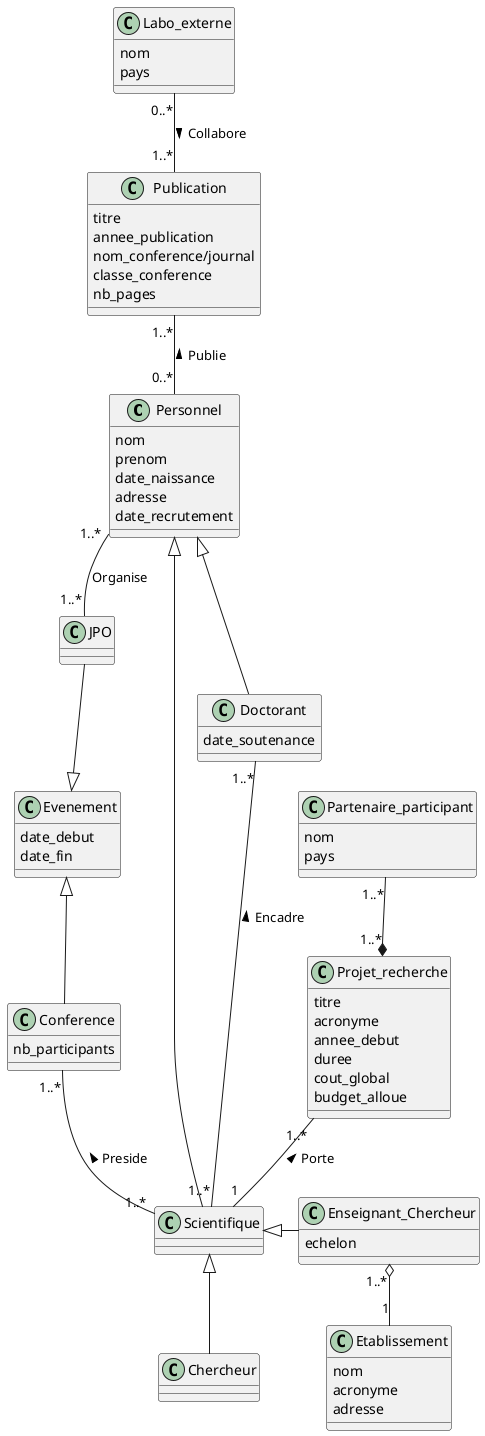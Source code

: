
@startuml
'gharbi.ghada@gmail.com

class Personnel {
  nom
  prenom
  date_naissance
  adresse
  date_recrutement
}
class Scientifique{
  
}
class Enseignant_Chercheur{
  echelon
}
class Doctorant{
  date_soutenance
  }
class Etablissement{
  nom
  acronyme
  adresse
}
class Publication{
  titre
  annee_publication
  nom_conference/journal
  classe_conference
  nb_pages
}
class Labo_externe{
  nom
  pays
}
class Partenaire_participant{
  nom
  pays
}
class Projet_recherche{
 titre
  acronyme
  annee_debut
  duree
  cout_global
  budget_alloue
}
class Evenement{
  date_debut
  date_fin
}
class JPO{
}
class Conference{
  nb_participants
}
Personnel <|- Scientifique
Personnel <|-down- Doctorant
Scientifique <|-- Chercheur
Scientifique <|- Enseignant_Chercheur
Enseignant_Chercheur "1..*" o-down- "1" Etablissement
Doctorant "1..*"-"1..*" Scientifique : Encadre <
Projet_recherche "1..*"*-up-"1..*" Partenaire_participant
Projet_recherche "1..*"--"1" Scientifique : Porte <

Personnel "0..*"-up-"1..*" Publication : Publie >
Evenement <|-up- JPO
Evenement <|-down- Conference
Conference "1..*"--"1..*" Scientifique : Preside <
Labo_externe "0..*"--"1..*" Publication : Collabore >
Personnel "1..*"--"1..*" JPO : Organise
@enduml